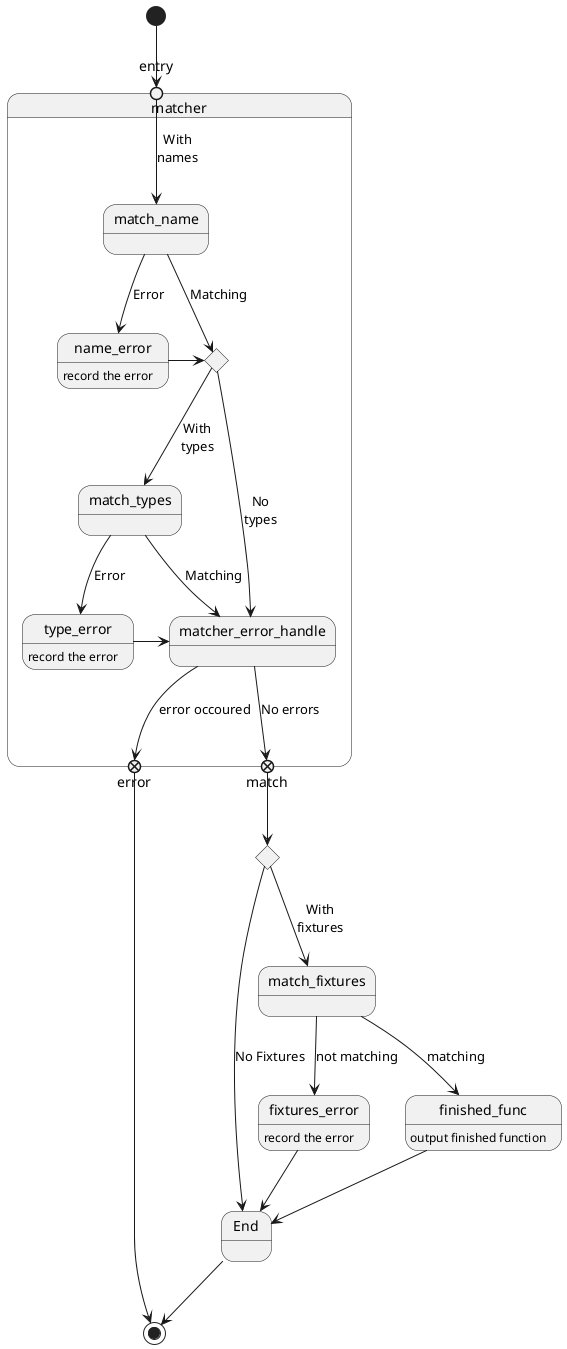 @startuml
top to bottom direction
state do_fixtures <<choice>>
state finished_func : output finished function
state fixtures_error : record the error
state matcher {
	state entry <<entrypoint>>
	state error <<exitpoint>>
	state match <<exitpoint>>
	state do_types <<choice>>
	state type_error : record the error
	state name_error : record the error
	entry --> match_name : With\nnames
	match_name --> name_error : Error 
	match_name --> do_types : Matching
	name_error -> do_types

	do_types --> match_types : With\ntypes
	do_types -> matcher_error_handle : No\ntypes
	match_types --> matcher_error_handle : Matching
	match_types --> type_error : Error
	type_error ->  matcher_error_handle

	matcher_error_handle --> match : No errors
	matcher_error_handle --> error : error occoured
}

[*] --> entry
match --> do_fixtures
error --> [*]


do_fixtures --> match_fixtures : With\nfixtures
match_fixtures --> finished_func : matching
match_fixtures --> fixtures_error : not matching
do_fixtures --> End : No Fixtures
fixtures_error -> End
finished_func --> End
End --> [*]



@enduml